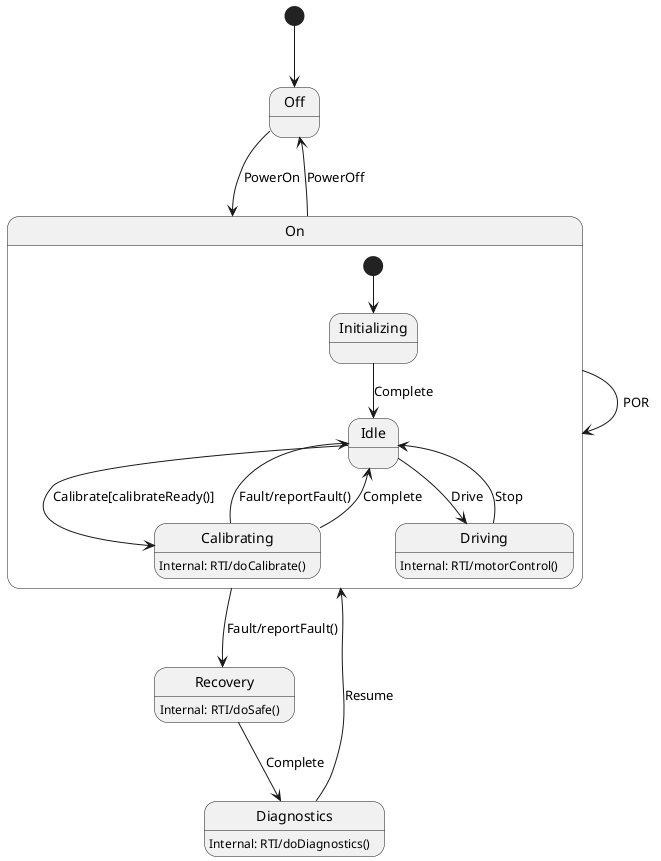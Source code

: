 
@startuml

[*] --> Off

state Off

state On {
    [*] --> Initializing

    state Initializing

    state Idle

    state Calibrating {
        Calibrating:Internal: RTI/doCalibrate()
    }

    state Driving {
        Driving:Internal: RTI/motorControl()
    }

    Initializing --> Idle: Complete
    Idle --> Driving: Drive
    Idle --> Calibrating: Calibrate[calibrateReady()]
    Calibrating --> Idle: Fault/reportFault()
    Calibrating --> Idle: Complete
    Driving --> Idle: Stop
}

state Recovery {
    Recovery:Internal: RTI/doSafe()
}

state Diagnostics {
    Diagnostics:Internal: RTI/doDiagnostics()
}

Off --> On: PowerOn
On --> Off: PowerOff
On --> Recovery: Fault/reportFault()
Diagnostics --> On: Resume
Recovery --> Diagnostics: Complete
On --> On: POR


@enduml
